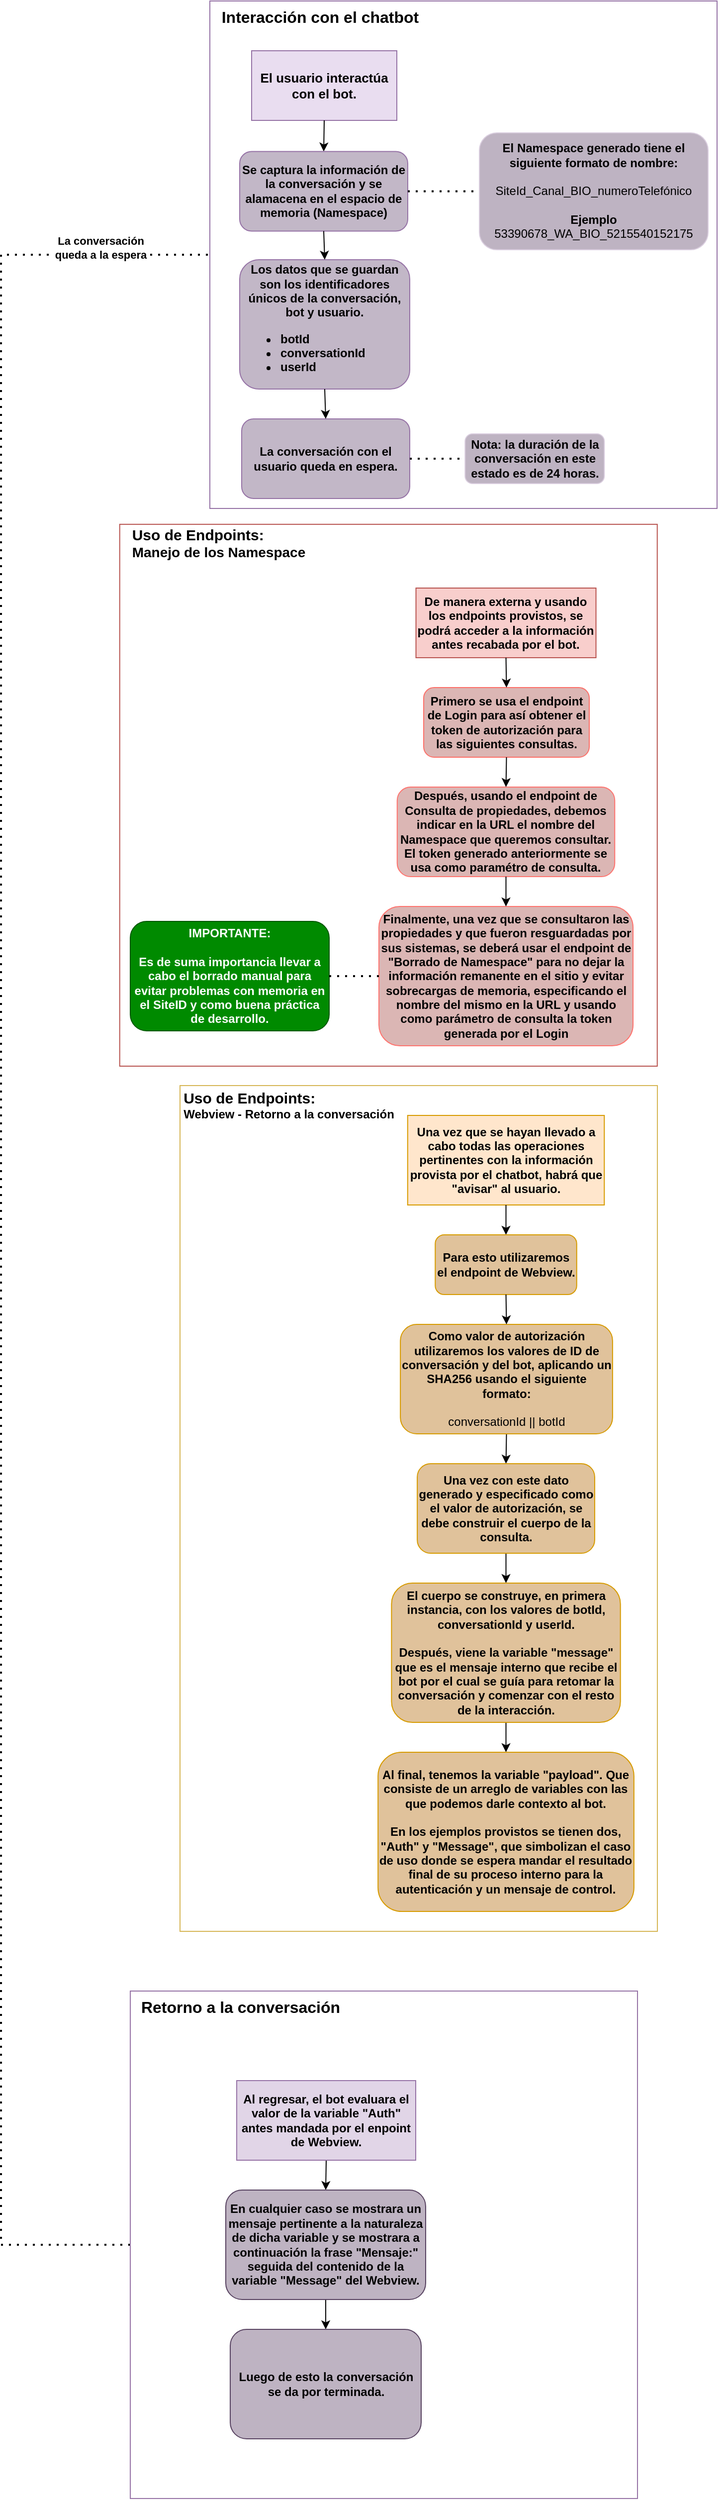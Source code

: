 <mxfile version="21.7.5" type="github">
  <diagram name="Página-1" id="3W_ffy-Xjthlt9i75EV4">
    <mxGraphModel dx="2074" dy="746" grid="1" gridSize="10" guides="1" tooltips="1" connect="1" arrows="1" fold="1" page="1" pageScale="1" pageWidth="800" pageHeight="2600" math="0" shadow="0">
      <root>
        <mxCell id="0" />
        <mxCell id="1" parent="0" />
        <mxCell id="4Dnv8CeWfzwB16bQ7a4x-3" value="&lt;div align=&quot;center&quot;&gt;&lt;b&gt;&lt;font style=&quot;font-size: 13px;&quot;&gt;El usuario interactúa con el bot.&lt;/font&gt;&lt;/b&gt;&lt;/div&gt;" style="text;html=1;strokeColor=#9673a6;fillColor=#E9DDF0;align=center;verticalAlign=middle;whiteSpace=wrap;rounded=0;" parent="1" vertex="1">
          <mxGeometry x="272" y="60" width="146" height="70" as="geometry" />
        </mxCell>
        <mxCell id="4Dnv8CeWfzwB16bQ7a4x-4" value="" style="endArrow=classic;html=1;rounded=0;exitX=0.5;exitY=1;exitDx=0;exitDy=0;entryX=0.5;entryY=0;entryDx=0;entryDy=0;" parent="1" source="4Dnv8CeWfzwB16bQ7a4x-3" target="4Dnv8CeWfzwB16bQ7a4x-5" edge="1">
          <mxGeometry width="50" height="50" relative="1" as="geometry">
            <mxPoint x="301" y="300" as="sourcePoint" />
            <mxPoint x="345" y="180" as="targetPoint" />
          </mxGeometry>
        </mxCell>
        <mxCell id="4Dnv8CeWfzwB16bQ7a4x-5" value="&lt;b&gt;Se captura la información de la conversación y se alamacena en el espacio de memoria (Namespace)&lt;/b&gt;" style="rounded=1;whiteSpace=wrap;html=1;fillColor=#C2B7C7;strokeColor=#9673a6;" parent="1" vertex="1">
          <mxGeometry x="260" y="161.25" width="169" height="80" as="geometry" />
        </mxCell>
        <mxCell id="4Dnv8CeWfzwB16bQ7a4x-6" value="" style="endArrow=none;dashed=1;html=1;dashPattern=1 3;strokeWidth=2;rounded=0;exitX=1;exitY=0.5;exitDx=0;exitDy=0;entryX=0;entryY=0.5;entryDx=0;entryDy=0;" parent="1" source="4Dnv8CeWfzwB16bQ7a4x-5" target="4Dnv8CeWfzwB16bQ7a4x-7" edge="1">
          <mxGeometry width="50" height="50" relative="1" as="geometry">
            <mxPoint x="321" y="340" as="sourcePoint" />
            <mxPoint x="531" y="220" as="targetPoint" />
          </mxGeometry>
        </mxCell>
        <mxCell id="4Dnv8CeWfzwB16bQ7a4x-7" value="&lt;b&gt;El Namespace generado tiene el siguiente formato de nombre:&lt;/b&gt;&lt;br&gt;&lt;br&gt;SiteId_Canal_BIO_numeroTelefónico&lt;br&gt;&lt;br&gt;&lt;b&gt;Ejemplo&lt;/b&gt;&lt;br&gt;53390678_WA_BIO_5215540152175 " style="rounded=1;whiteSpace=wrap;html=1;fillColor=#BEB3C2;strokeColor=#dacedf;" parent="1" vertex="1">
          <mxGeometry x="501" y="142.5" width="230" height="117.5" as="geometry" />
        </mxCell>
        <mxCell id="4Dnv8CeWfzwB16bQ7a4x-8" value="&lt;b&gt;Los datos que se guardan son los identificadores únicos de la conversación, bot y usuario.&lt;br&gt;&lt;/b&gt;&lt;div align=&quot;left&quot;&gt;&lt;ul&gt;&lt;li&gt;&lt;b&gt;botId&lt;/b&gt;&lt;/li&gt;&lt;li&gt;&lt;b&gt;conversationId&lt;/b&gt;&lt;/li&gt;&lt;li&gt;&lt;b&gt;userId&lt;/b&gt;&lt;/li&gt;&lt;/ul&gt;&lt;/div&gt;" style="rounded=1;whiteSpace=wrap;html=1;fillColor=#C2B7C7;strokeColor=#9673a6;" parent="1" vertex="1">
          <mxGeometry x="260" y="270" width="171" height="130" as="geometry" />
        </mxCell>
        <mxCell id="4Dnv8CeWfzwB16bQ7a4x-9" value="" style="endArrow=classic;html=1;rounded=0;exitX=0.5;exitY=1;exitDx=0;exitDy=0;entryX=0.5;entryY=0;entryDx=0;entryDy=0;" parent="1" source="4Dnv8CeWfzwB16bQ7a4x-5" target="4Dnv8CeWfzwB16bQ7a4x-8" edge="1">
          <mxGeometry width="50" height="50" relative="1" as="geometry">
            <mxPoint x="345" y="278.75" as="sourcePoint" />
            <mxPoint x="345" y="328.75" as="targetPoint" />
          </mxGeometry>
        </mxCell>
        <mxCell id="4Dnv8CeWfzwB16bQ7a4x-12" value="" style="group" parent="1" vertex="1" connectable="0">
          <mxGeometry x="230" y="10" width="519" height="510" as="geometry" />
        </mxCell>
        <mxCell id="4Dnv8CeWfzwB16bQ7a4x-10" value="" style="whiteSpace=wrap;html=1;aspect=fixed;fillColor=none;strokeColor=#9673a6;" parent="4Dnv8CeWfzwB16bQ7a4x-12" vertex="1">
          <mxGeometry width="510" height="510" as="geometry" />
        </mxCell>
        <mxCell id="4Dnv8CeWfzwB16bQ7a4x-11" value="&lt;b&gt;&lt;font style=&quot;font-size: 16px;&quot;&gt;Interacción con el chatbot&lt;/font&gt;&lt;/b&gt;" style="text;html=1;strokeColor=none;fillColor=none;align=center;verticalAlign=middle;whiteSpace=wrap;rounded=0;" parent="4Dnv8CeWfzwB16bQ7a4x-12" vertex="1">
          <mxGeometry width="222.429" height="31.224" as="geometry" />
        </mxCell>
        <mxCell id="4Dnv8CeWfzwB16bQ7a4x-13" value="&lt;b&gt;La conversación con el usuario queda en espera.&lt;br&gt;&lt;/b&gt;" style="rounded=1;whiteSpace=wrap;html=1;fillColor=#C2B7C7;strokeColor=#9673a6;" parent="1" vertex="1">
          <mxGeometry x="262" y="430" width="169" height="80" as="geometry" />
        </mxCell>
        <mxCell id="4Dnv8CeWfzwB16bQ7a4x-14" value="" style="endArrow=classic;html=1;rounded=0;exitX=0.5;exitY=1;exitDx=0;exitDy=0;entryX=0.5;entryY=0;entryDx=0;entryDy=0;" parent="1" source="4Dnv8CeWfzwB16bQ7a4x-8" target="4Dnv8CeWfzwB16bQ7a4x-13" edge="1">
          <mxGeometry width="50" height="50" relative="1" as="geometry">
            <mxPoint x="340" y="420" as="sourcePoint" />
            <mxPoint x="341" y="449" as="targetPoint" />
          </mxGeometry>
        </mxCell>
        <mxCell id="4Dnv8CeWfzwB16bQ7a4x-15" value="" style="endArrow=none;dashed=1;html=1;dashPattern=1 3;strokeWidth=2;rounded=0;entryX=0;entryY=0.5;entryDx=0;entryDy=0;exitX=0;exitY=0.5;exitDx=0;exitDy=0;" parent="1" source="4Dnv8CeWfzwB16bQ7a4x-62" target="4Dnv8CeWfzwB16bQ7a4x-10" edge="1">
          <mxGeometry width="50" height="50" relative="1" as="geometry">
            <mxPoint x="20" y="2170" as="sourcePoint" />
            <mxPoint x="120" y="270" as="targetPoint" />
            <Array as="points">
              <mxPoint x="20" y="2265" />
              <mxPoint x="20" y="265" />
            </Array>
          </mxGeometry>
        </mxCell>
        <mxCell id="4Dnv8CeWfzwB16bQ7a4x-21" value="&lt;b&gt;La conversación &lt;br&gt;queda a la espera&lt;/b&gt;" style="edgeLabel;html=1;align=center;verticalAlign=middle;resizable=0;points=[];" parent="4Dnv8CeWfzwB16bQ7a4x-15" vertex="1" connectable="0">
          <mxGeometry x="0.781" relative="1" as="geometry">
            <mxPoint x="100" y="-53" as="offset" />
          </mxGeometry>
        </mxCell>
        <mxCell id="4Dnv8CeWfzwB16bQ7a4x-16" value="&lt;b&gt;De manera externa y usando los endpoints provistos, se podrá acceder a la información antes recabada por el bot.&lt;/b&gt;" style="text;html=1;strokeColor=#b85450;fillColor=#f8cecc;align=center;verticalAlign=middle;whiteSpace=wrap;rounded=0;" parent="1" vertex="1">
          <mxGeometry x="437.26" y="600" width="181" height="70" as="geometry" />
        </mxCell>
        <mxCell id="4Dnv8CeWfzwB16bQ7a4x-17" value="&lt;b&gt;Primero se usa el endpoint de Login para así obtener el token de autorización para las siguientes consultas.&lt;/b&gt;" style="rounded=1;whiteSpace=wrap;html=1;fillColor=#DBB6B4;strokeColor=#FC6F68;" parent="1" vertex="1">
          <mxGeometry x="445.01" y="700" width="166.5" height="70" as="geometry" />
        </mxCell>
        <mxCell id="4Dnv8CeWfzwB16bQ7a4x-18" value="" style="endArrow=classic;html=1;rounded=0;exitX=0.5;exitY=1;exitDx=0;exitDy=0;entryX=0.5;entryY=0;entryDx=0;entryDy=0;" parent="1" source="4Dnv8CeWfzwB16bQ7a4x-16" target="4Dnv8CeWfzwB16bQ7a4x-17" edge="1">
          <mxGeometry width="50" height="50" relative="1" as="geometry">
            <mxPoint x="573.26" y="740" as="sourcePoint" />
            <mxPoint x="623.26" y="690" as="targetPoint" />
          </mxGeometry>
        </mxCell>
        <mxCell id="4Dnv8CeWfzwB16bQ7a4x-19" value="&lt;b&gt;Después, usando el endpoint de Consulta de propiedades, debemos indicar en la URL el nombre del Namespace que queremos consultar. El token generado anteriormente se usa como paramétro de consulta.&lt;br&gt;&lt;/b&gt;" style="rounded=1;whiteSpace=wrap;html=1;fillColor=#DBB6B4;strokeColor=#FF746F;" parent="1" vertex="1">
          <mxGeometry x="418.38" y="800" width="218.75" height="90" as="geometry" />
        </mxCell>
        <mxCell id="4Dnv8CeWfzwB16bQ7a4x-20" value="" style="endArrow=classic;html=1;rounded=0;exitX=0.5;exitY=1;exitDx=0;exitDy=0;entryX=0.5;entryY=0;entryDx=0;entryDy=0;" parent="1" source="4Dnv8CeWfzwB16bQ7a4x-17" target="4Dnv8CeWfzwB16bQ7a4x-19" edge="1">
          <mxGeometry width="50" height="50" relative="1" as="geometry">
            <mxPoint x="573.26" y="770" as="sourcePoint" />
            <mxPoint x="623.26" y="720" as="targetPoint" />
          </mxGeometry>
        </mxCell>
        <mxCell id="4Dnv8CeWfzwB16bQ7a4x-22" value="&lt;b&gt;Finalmente, una vez que se consultaron las propiedades y que fueron resguardadas por sus sistemas, se deberá usar el endpoint de &quot;Borrado de Namespace&quot; para no dejar la información remanente en el sitio y evitar sobrecargas de memoria, especificando el nombre del mismo en la URL y usando como parámetro de consulta la token generada por el Login&lt;br&gt;&lt;/b&gt;" style="rounded=1;whiteSpace=wrap;html=1;fillColor=#DBB6B4;strokeColor=#FF746F;" parent="1" vertex="1">
          <mxGeometry x="400" y="920" width="255.51" height="140" as="geometry" />
        </mxCell>
        <mxCell id="4Dnv8CeWfzwB16bQ7a4x-23" value="" style="endArrow=classic;html=1;rounded=0;exitX=0.5;exitY=1;exitDx=0;exitDy=0;entryX=0.5;entryY=0;entryDx=0;entryDy=0;" parent="1" source="4Dnv8CeWfzwB16bQ7a4x-19" target="4Dnv8CeWfzwB16bQ7a4x-22" edge="1">
          <mxGeometry width="50" height="50" relative="1" as="geometry">
            <mxPoint x="573.26" y="890" as="sourcePoint" />
            <mxPoint x="623.26" y="840" as="targetPoint" />
          </mxGeometry>
        </mxCell>
        <mxCell id="4Dnv8CeWfzwB16bQ7a4x-30" value="" style="group" parent="1" vertex="1" connectable="0">
          <mxGeometry x="134.19" y="523" width="614.81" height="555.46" as="geometry" />
        </mxCell>
        <mxCell id="4Dnv8CeWfzwB16bQ7a4x-25" value="" style="rounded=0;whiteSpace=wrap;html=1;rotation=-90;fillColor=none;strokeColor=#b85450;" parent="4Dnv8CeWfzwB16bQ7a4x-30" vertex="1">
          <mxGeometry x="3.15" y="14.96" width="544.56" height="540.5" as="geometry" />
        </mxCell>
        <mxCell id="4Dnv8CeWfzwB16bQ7a4x-27" value="&lt;div align=&quot;left&quot;&gt;&lt;font style=&quot;font-size: 15px;&quot;&gt;&lt;b&gt;Uso de Endpoints:&lt;/b&gt;&lt;/font&gt;&lt;font style=&quot;font-size: 14px;&quot;&gt;&lt;b&gt;&lt;br&gt;Manejo de los Namespace&lt;/b&gt;&lt;/font&gt;&lt;/div&gt;" style="text;html=1;strokeColor=none;fillColor=none;align=center;verticalAlign=middle;whiteSpace=wrap;rounded=0;" parent="4Dnv8CeWfzwB16bQ7a4x-30" vertex="1">
          <mxGeometry x="-5.83" y="12" width="222.355" height="40" as="geometry" />
        </mxCell>
        <mxCell id="4Dnv8CeWfzwB16bQ7a4x-31" value="&lt;b&gt;Una vez que se hayan llevado a cabo todas las operaciones pertinentes con la información provista por el chatbot, habrá que &quot;avisar&quot; al usuario.&lt;/b&gt;" style="text;html=1;strokeColor=#d79b00;fillColor=#ffe6cc;align=center;verticalAlign=middle;whiteSpace=wrap;rounded=0;" parent="1" vertex="1">
          <mxGeometry x="428.89" y="1130" width="197.74" height="90" as="geometry" />
        </mxCell>
        <mxCell id="4Dnv8CeWfzwB16bQ7a4x-32" value="" style="endArrow=classic;html=1;rounded=0;exitX=0.5;exitY=1;exitDx=0;exitDy=0;entryX=0.5;entryY=0;entryDx=0;entryDy=0;" parent="1" source="4Dnv8CeWfzwB16bQ7a4x-31" target="4Dnv8CeWfzwB16bQ7a4x-33" edge="1">
          <mxGeometry width="50" height="50" relative="1" as="geometry">
            <mxPoint x="400" y="1390" as="sourcePoint" />
            <mxPoint x="528" y="1280" as="targetPoint" />
          </mxGeometry>
        </mxCell>
        <mxCell id="4Dnv8CeWfzwB16bQ7a4x-33" value="&lt;b&gt;Para esto utilizaremos el endpoint de Webview.&lt;/b&gt;" style="rounded=1;whiteSpace=wrap;html=1;fillColor=#E0C29B;strokeColor=#d79b00;" parent="1" vertex="1">
          <mxGeometry x="456.64" y="1250" width="142.24" height="60" as="geometry" />
        </mxCell>
        <mxCell id="4Dnv8CeWfzwB16bQ7a4x-41" style="edgeStyle=orthogonalEdgeStyle;rounded=0;orthogonalLoop=1;jettySize=auto;html=1;exitX=0.5;exitY=1;exitDx=0;exitDy=0;entryX=0.5;entryY=0;entryDx=0;entryDy=0;" parent="1" source="4Dnv8CeWfzwB16bQ7a4x-34" target="4Dnv8CeWfzwB16bQ7a4x-38" edge="1">
          <mxGeometry relative="1" as="geometry" />
        </mxCell>
        <mxCell id="4Dnv8CeWfzwB16bQ7a4x-34" value="&lt;b&gt;Como valor de autorización utilizaremos los valores de ID de conversación y del bot, aplicando un SHA256 usando el siguiente formato:&lt;br&gt;&lt;br&gt;&lt;/b&gt;conversationId || botId&lt;b&gt;&lt;br&gt;&lt;/b&gt;" style="rounded=1;whiteSpace=wrap;html=1;fillColor=#E0C29B;strokeColor=#d79b00;" parent="1" vertex="1">
          <mxGeometry x="421.58" y="1340" width="213.36" height="110" as="geometry" />
        </mxCell>
        <mxCell id="4Dnv8CeWfzwB16bQ7a4x-35" value="" style="endArrow=classic;html=1;rounded=0;entryX=0.5;entryY=0;entryDx=0;entryDy=0;exitX=0.5;exitY=1;exitDx=0;exitDy=0;" parent="1" source="4Dnv8CeWfzwB16bQ7a4x-33" target="4Dnv8CeWfzwB16bQ7a4x-34" edge="1">
          <mxGeometry width="50" height="50" relative="1" as="geometry">
            <mxPoint x="620" y="1320" as="sourcePoint" />
            <mxPoint x="527.26" y="1340" as="targetPoint" />
          </mxGeometry>
        </mxCell>
        <mxCell id="4Dnv8CeWfzwB16bQ7a4x-43" style="edgeStyle=orthogonalEdgeStyle;rounded=0;orthogonalLoop=1;jettySize=auto;html=1;exitX=0.5;exitY=1;exitDx=0;exitDy=0;entryX=0.5;entryY=0;entryDx=0;entryDy=0;" parent="1" source="4Dnv8CeWfzwB16bQ7a4x-38" target="4Dnv8CeWfzwB16bQ7a4x-42" edge="1">
          <mxGeometry relative="1" as="geometry" />
        </mxCell>
        <mxCell id="4Dnv8CeWfzwB16bQ7a4x-38" value="&lt;b&gt;Una vez con este dato generado y especificado como el valor de autorización, se debe construir el cuerpo de la consulta.&lt;/b&gt;&lt;b&gt;&lt;br&gt;&lt;/b&gt;" style="rounded=1;whiteSpace=wrap;html=1;fillColor=#E0C29B;strokeColor=#d79b00;" parent="1" vertex="1">
          <mxGeometry x="438.55" y="1480" width="178.42" height="90" as="geometry" />
        </mxCell>
        <mxCell id="4Dnv8CeWfzwB16bQ7a4x-45" style="edgeStyle=orthogonalEdgeStyle;rounded=0;orthogonalLoop=1;jettySize=auto;html=1;exitX=0.5;exitY=1;exitDx=0;exitDy=0;entryX=0.5;entryY=0;entryDx=0;entryDy=0;" parent="1" source="4Dnv8CeWfzwB16bQ7a4x-42" target="4Dnv8CeWfzwB16bQ7a4x-44" edge="1">
          <mxGeometry relative="1" as="geometry" />
        </mxCell>
        <mxCell id="4Dnv8CeWfzwB16bQ7a4x-42" value="&lt;b&gt;El cuerpo se construye, en primera instancia, con los valores de botId, conversationId y userId. &lt;br&gt;&lt;br&gt;Después, viene la variable &quot;message&quot; que es el mensaje interno que recibe el bot por el cual se guía para retomar la conversación y comenzar con el resto de la interacción.&lt;br&gt;&lt;/b&gt;" style="rounded=1;whiteSpace=wrap;html=1;fillColor=#E0C29B;strokeColor=#d79b00;" parent="1" vertex="1">
          <mxGeometry x="412.68" y="1600" width="230.16" height="140" as="geometry" />
        </mxCell>
        <mxCell id="4Dnv8CeWfzwB16bQ7a4x-44" value="&lt;b&gt;Al final, tenemos la variable &quot;payload&quot;. Que consiste de un arreglo de variables con las que podemos darle contexto al bot.&lt;br&gt;&lt;br&gt;En los ejemplos provistos se tienen dos, &quot;Auth&quot; y &quot;Message&quot;, que simbolizan el caso de uso donde se espera mandar el resultado final de su proceso interno para la autenticación y un mensaje de control. &lt;br&gt;&lt;/b&gt;" style="rounded=1;whiteSpace=wrap;html=1;fillColor=#E0C29B;strokeColor=#d79b00;" parent="1" vertex="1">
          <mxGeometry x="399.1" y="1770" width="257.32" height="160" as="geometry" />
        </mxCell>
        <mxCell id="4Dnv8CeWfzwB16bQ7a4x-47" value="" style="endArrow=none;dashed=1;html=1;dashPattern=1 3;strokeWidth=2;rounded=0;exitX=1;exitY=0.5;exitDx=0;exitDy=0;entryX=0;entryY=0.5;entryDx=0;entryDy=0;" parent="1" source="4Dnv8CeWfzwB16bQ7a4x-13" target="4Dnv8CeWfzwB16bQ7a4x-48" edge="1">
          <mxGeometry width="50" height="50" relative="1" as="geometry">
            <mxPoint x="460" y="480" as="sourcePoint" />
            <mxPoint x="540" y="470" as="targetPoint" />
          </mxGeometry>
        </mxCell>
        <mxCell id="4Dnv8CeWfzwB16bQ7a4x-48" value="&lt;b&gt;Nota: la duración de la conversación en este estado es de 24 horas.&lt;br&gt;&lt;/b&gt;" style="rounded=1;whiteSpace=wrap;html=1;fillColor=#BEB3C2;strokeColor=#dacedf;" parent="1" vertex="1">
          <mxGeometry x="486.63" y="445" width="140" height="50" as="geometry" />
        </mxCell>
        <mxCell id="4Dnv8CeWfzwB16bQ7a4x-52" value="" style="group" parent="1" vertex="1" connectable="0">
          <mxGeometry x="199" y="1100" width="481" height="850" as="geometry" />
        </mxCell>
        <mxCell id="4Dnv8CeWfzwB16bQ7a4x-49" value="" style="rounded=0;whiteSpace=wrap;html=1;rotation=-90;fillColor=none;strokeColor=#d6b656;" parent="4Dnv8CeWfzwB16bQ7a4x-52" vertex="1">
          <mxGeometry x="-184" y="185" width="850" height="480" as="geometry" />
        </mxCell>
        <mxCell id="4Dnv8CeWfzwB16bQ7a4x-51" value="&lt;div align=&quot;left&quot;&gt;&lt;font style=&quot;font-size: 15px;&quot;&gt;&lt;b&gt;Uso de Endpoints:&lt;/b&gt;&lt;/font&gt;&lt;font style=&quot;font-size: 12px;&quot;&gt;&lt;b&gt;&lt;br&gt;Webview - Retorno a la conversación&lt;br&gt;&lt;/b&gt;&lt;/font&gt;&lt;/div&gt;" style="text;html=1;strokeColor=none;fillColor=none;align=center;verticalAlign=middle;whiteSpace=wrap;rounded=0;" parent="4Dnv8CeWfzwB16bQ7a4x-52" vertex="1">
          <mxGeometry width="221" height="40" as="geometry" />
        </mxCell>
        <mxCell id="4Dnv8CeWfzwB16bQ7a4x-57" style="edgeStyle=orthogonalEdgeStyle;rounded=0;orthogonalLoop=1;jettySize=auto;html=1;exitX=0.5;exitY=1;exitDx=0;exitDy=0;entryX=0.5;entryY=0;entryDx=0;entryDy=0;" parent="1" source="4Dnv8CeWfzwB16bQ7a4x-56" target="4Dnv8CeWfzwB16bQ7a4x-58" edge="1">
          <mxGeometry relative="1" as="geometry">
            <mxPoint x="392" y="2310" as="targetPoint" />
          </mxGeometry>
        </mxCell>
        <mxCell id="4Dnv8CeWfzwB16bQ7a4x-56" value="&lt;b&gt;Al regresar, el bot evaluara el valor de la variable &quot;Auth&quot; antes mandada por el enpoint de Webview.&lt;/b&gt;" style="text;html=1;strokeColor=#9673a6;fillColor=#e1d5e7;align=center;verticalAlign=middle;whiteSpace=wrap;rounded=0;" parent="1" vertex="1">
          <mxGeometry x="257" y="2100" width="180" height="80" as="geometry" />
        </mxCell>
        <mxCell id="4Dnv8CeWfzwB16bQ7a4x-60" style="edgeStyle=orthogonalEdgeStyle;rounded=0;orthogonalLoop=1;jettySize=auto;html=1;exitX=0.5;exitY=1;exitDx=0;exitDy=0;entryX=0.5;entryY=0;entryDx=0;entryDy=0;" parent="1" source="4Dnv8CeWfzwB16bQ7a4x-58" target="4Dnv8CeWfzwB16bQ7a4x-59" edge="1">
          <mxGeometry relative="1" as="geometry" />
        </mxCell>
        <mxCell id="4Dnv8CeWfzwB16bQ7a4x-58" value="&lt;b&gt;En cualquier caso se mostrara un mensaje pertinente a la naturaleza de dicha variable y se mostrara a continuación la frase &quot;Mensaje:&quot; seguida del contenido de la variable &quot;Message&quot; del Webview.&lt;/b&gt;" style="rounded=1;whiteSpace=wrap;html=1;fillColor=#BEB3C2;strokeColor=#584361;" parent="1" vertex="1">
          <mxGeometry x="246" y="2210" width="201" height="110" as="geometry" />
        </mxCell>
        <mxCell id="4Dnv8CeWfzwB16bQ7a4x-59" value="&lt;b&gt;Luego de esto la conversación se da por terminada.&lt;br&gt;&lt;/b&gt;" style="rounded=1;whiteSpace=wrap;html=1;fillColor=#BEB3C2;strokeColor=#584361;" parent="1" vertex="1">
          <mxGeometry x="250.5" y="2350" width="192" height="110" as="geometry" />
        </mxCell>
        <mxCell id="4Dnv8CeWfzwB16bQ7a4x-61" value="" style="group" parent="1" vertex="1" connectable="0">
          <mxGeometry x="150" y="2010" width="519" height="510" as="geometry" />
        </mxCell>
        <mxCell id="4Dnv8CeWfzwB16bQ7a4x-62" value="" style="whiteSpace=wrap;html=1;aspect=fixed;fillColor=none;strokeColor=#9673a6;" parent="4Dnv8CeWfzwB16bQ7a4x-61" vertex="1">
          <mxGeometry width="510" height="510" as="geometry" />
        </mxCell>
        <mxCell id="4Dnv8CeWfzwB16bQ7a4x-63" value="&lt;font style=&quot;font-size: 16px;&quot;&gt;&lt;b&gt;Retorno a la conversación&lt;br&gt;&lt;/b&gt;&lt;/font&gt;" style="text;html=1;strokeColor=none;fillColor=none;align=center;verticalAlign=middle;whiteSpace=wrap;rounded=0;" parent="4Dnv8CeWfzwB16bQ7a4x-61" vertex="1">
          <mxGeometry width="222.429" height="31.224" as="geometry" />
        </mxCell>
        <mxCell id="VkwQe0JoU8ddELdiJYX3-1" value="&lt;b&gt;IMPORTANTE:&lt;br&gt;&lt;br&gt;Es de suma importancia llevar a cabo el borrado manual para evitar problemas con memoria en el SiteID y como buena práctica de desarrollo. &lt;br&gt;&lt;/b&gt;" style="rounded=1;whiteSpace=wrap;html=1;fillColor=#008a00;strokeColor=#005700;fontColor=#ffffff;" vertex="1" parent="1">
          <mxGeometry x="150" y="935" width="200" height="110" as="geometry" />
        </mxCell>
        <mxCell id="VkwQe0JoU8ddELdiJYX3-2" value="" style="endArrow=none;dashed=1;html=1;dashPattern=1 3;strokeWidth=2;rounded=0;exitX=1;exitY=0.5;exitDx=0;exitDy=0;entryX=0;entryY=0.5;entryDx=0;entryDy=0;" edge="1" parent="1" source="VkwQe0JoU8ddELdiJYX3-1" target="4Dnv8CeWfzwB16bQ7a4x-22">
          <mxGeometry width="50" height="50" relative="1" as="geometry">
            <mxPoint x="330" y="1090" as="sourcePoint" />
            <mxPoint x="380" y="1040" as="targetPoint" />
          </mxGeometry>
        </mxCell>
      </root>
    </mxGraphModel>
  </diagram>
</mxfile>
